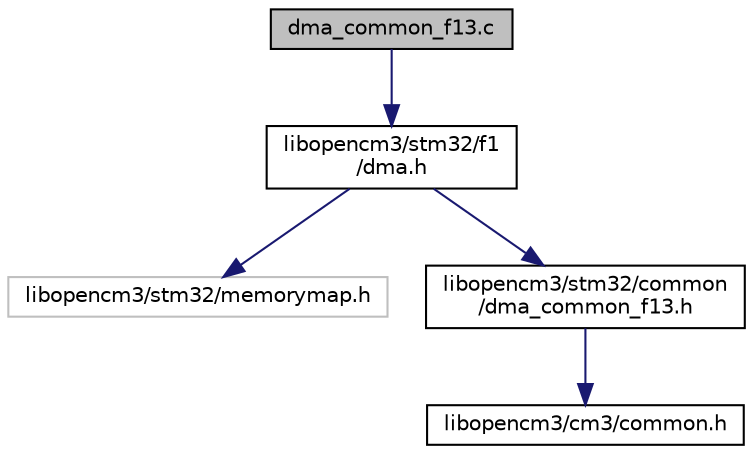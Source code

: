 digraph "dma_common_f13.c"
{
  edge [fontname="Helvetica",fontsize="10",labelfontname="Helvetica",labelfontsize="10"];
  node [fontname="Helvetica",fontsize="10",shape=record];
  Node1 [label="dma_common_f13.c",height=0.2,width=0.4,color="black", fillcolor="grey75", style="filled" fontcolor="black"];
  Node1 -> Node2 [color="midnightblue",fontsize="10",style="solid",fontname="Helvetica"];
  Node2 [label="libopencm3/stm32/f1\l/dma.h",height=0.2,width=0.4,color="black", fillcolor="white", style="filled",URL="$dma_8h.html"];
  Node2 -> Node3 [color="midnightblue",fontsize="10",style="solid",fontname="Helvetica"];
  Node3 [label="libopencm3/stm32/memorymap.h",height=0.2,width=0.4,color="grey75", fillcolor="white", style="filled"];
  Node2 -> Node4 [color="midnightblue",fontsize="10",style="solid",fontname="Helvetica"];
  Node4 [label="libopencm3/stm32/common\l/dma_common_f13.h",height=0.2,width=0.4,color="black", fillcolor="white", style="filled",URL="$dma__common__f13_8h.html"];
  Node4 -> Node5 [color="midnightblue",fontsize="10",style="solid",fontname="Helvetica"];
  Node5 [label="libopencm3/cm3/common.h",height=0.2,width=0.4,color="black", fillcolor="white", style="filled",URL="cm3.tag$common_8h.html"];
}
